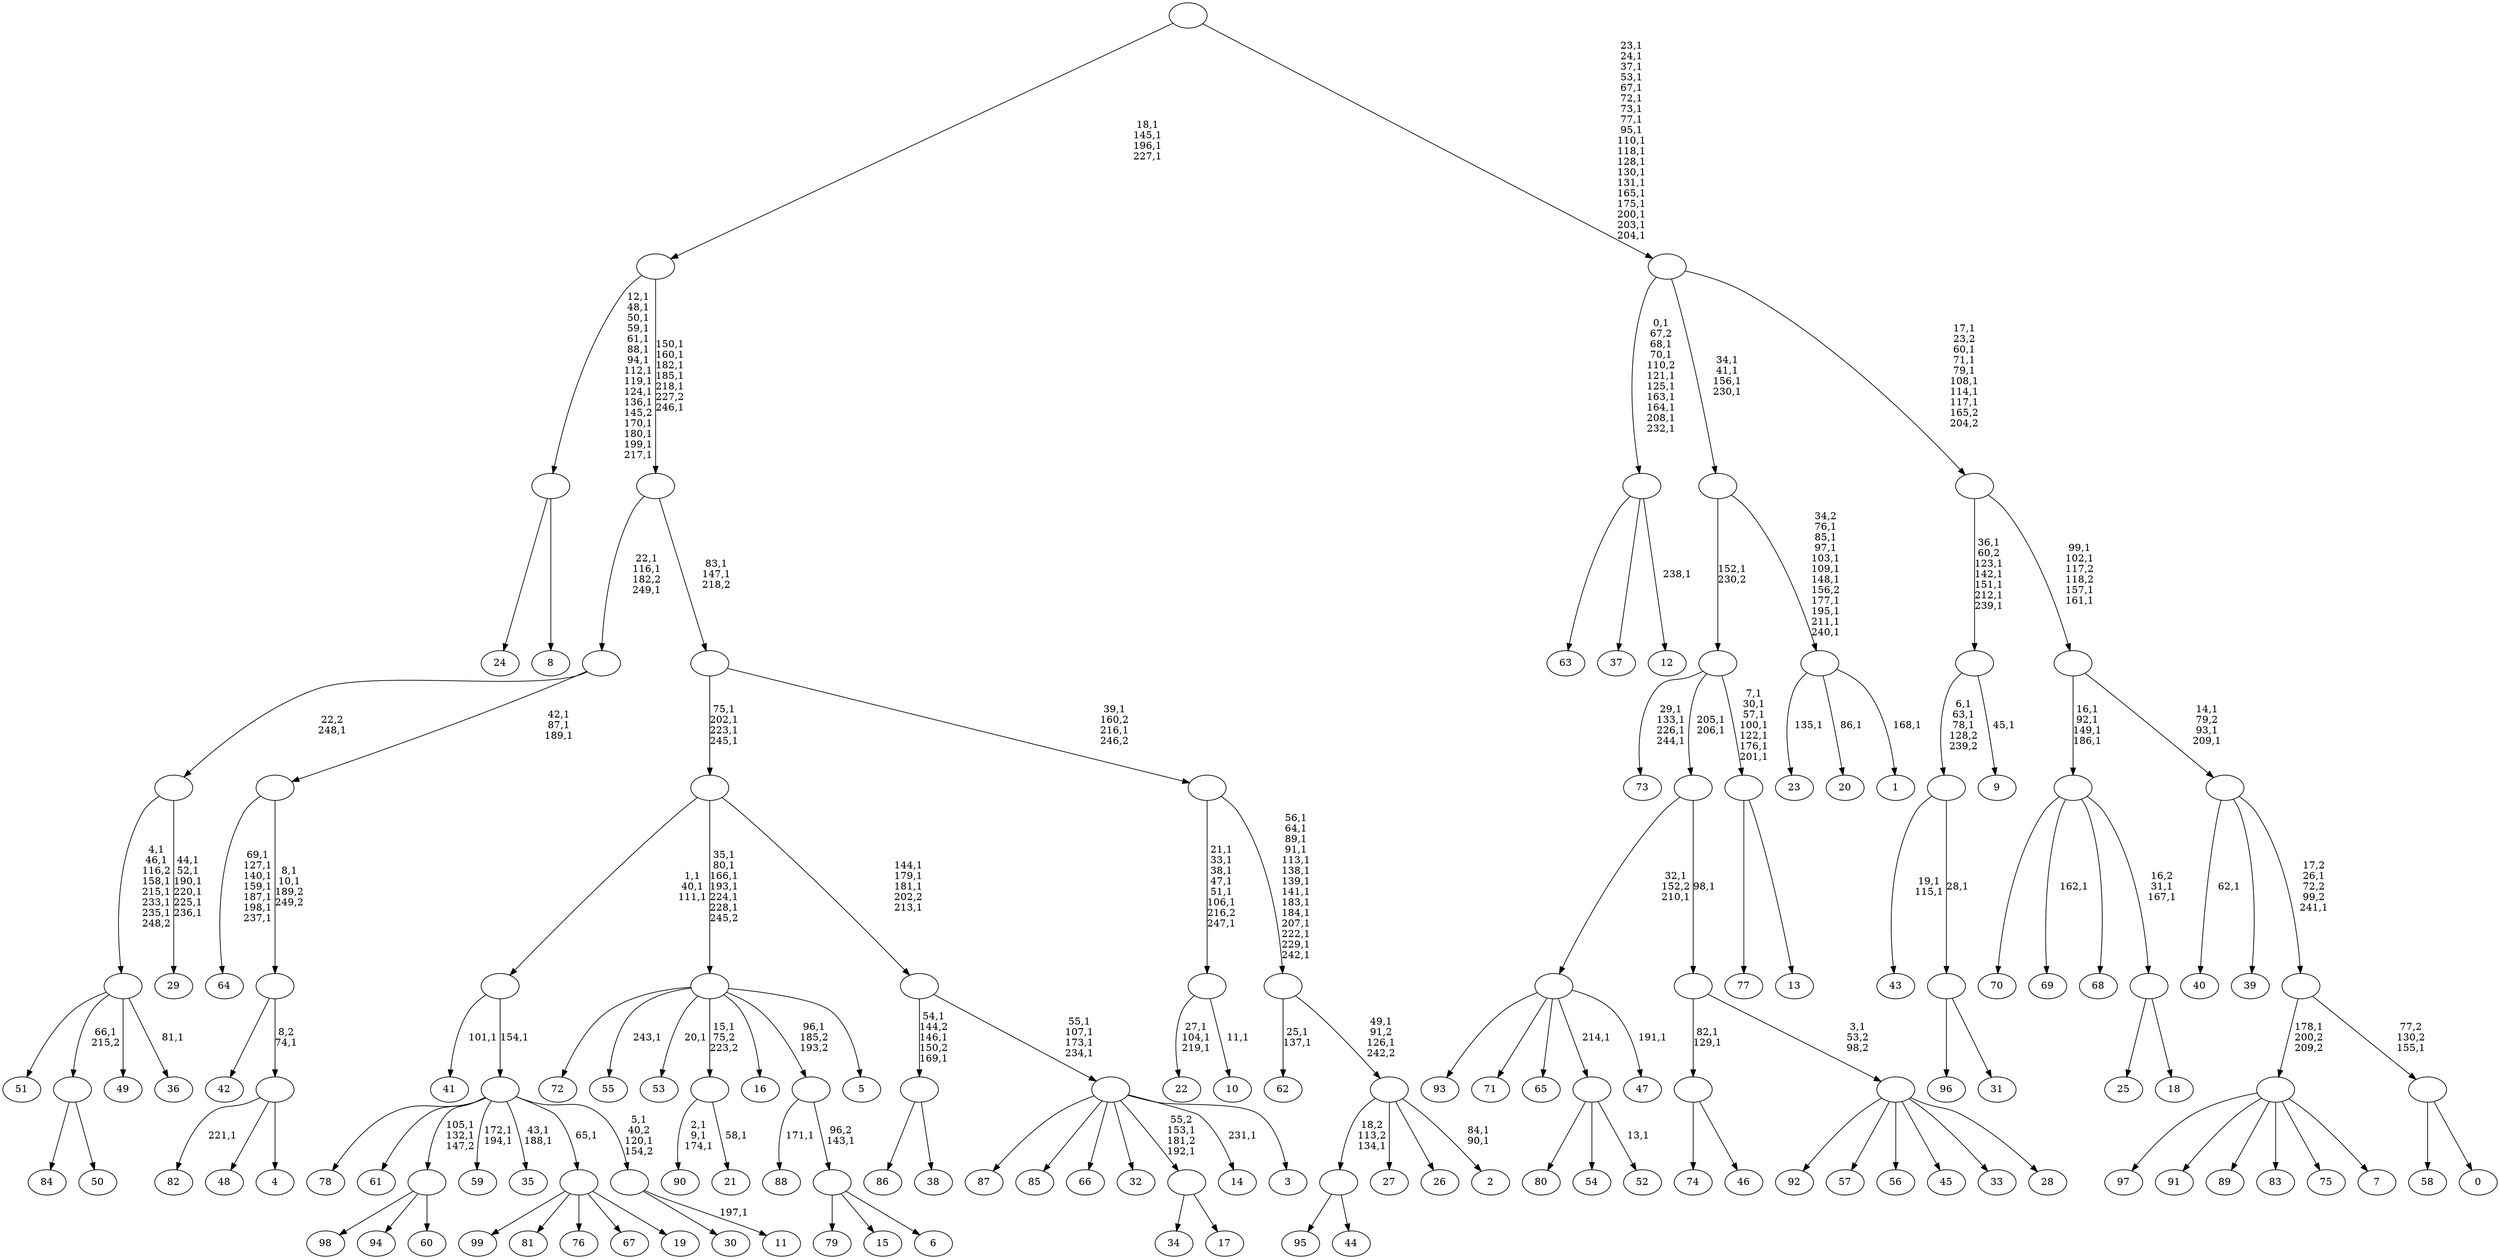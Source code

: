digraph T {
	350 [label="99"]
	349 [label="98"]
	348 [label="97"]
	347 [label="96"]
	346 [label="95"]
	345 [label="94"]
	344 [label="93"]
	343 [label="92"]
	342 [label="91"]
	341 [label="90"]
	337 [label="89"]
	336 [label="88"]
	334 [label="87"]
	333 [label="86"]
	332 [label="85"]
	331 [label="84"]
	330 [label="83"]
	329 [label="82"]
	327 [label="81"]
	326 [label="80"]
	325 [label="79"]
	324 [label="78"]
	323 [label="77"]
	322 [label="76"]
	321 [label="75"]
	320 [label="74"]
	319 [label="73"]
	314 [label="72"]
	313 [label="71"]
	312 [label="70"]
	311 [label="69"]
	309 [label="68"]
	308 [label="67"]
	307 [label="66"]
	306 [label="65"]
	305 [label="64"]
	297 [label="63"]
	296 [label="62"]
	293 [label="61"]
	292 [label="60"]
	291 [label=""]
	289 [label="59"]
	286 [label="58"]
	285 [label="57"]
	284 [label="56"]
	283 [label="55"]
	281 [label="54"]
	280 [label="53"]
	278 [label="52"]
	276 [label=""]
	275 [label="51"]
	274 [label="50"]
	273 [label=""]
	272 [label="49"]
	271 [label="48"]
	270 [label="47"]
	268 [label=""]
	266 [label="46"]
	265 [label=""]
	263 [label="45"]
	262 [label="44"]
	261 [label=""]
	260 [label="43"]
	257 [label="42"]
	256 [label="41"]
	254 [label="40"]
	252 [label="39"]
	251 [label="38"]
	250 [label=""]
	247 [label="37"]
	246 [label="36"]
	244 [label=""]
	238 [label="35"]
	235 [label="34"]
	234 [label="33"]
	233 [label="32"]
	232 [label="31"]
	231 [label=""]
	230 [label=""]
	227 [label="30"]
	226 [label="29"]
	219 [label=""]
	218 [label="28"]
	217 [label=""]
	216 [label=""]
	215 [label=""]
	213 [label="27"]
	212 [label="26"]
	211 [label="25"]
	210 [label="24"]
	209 [label="23"]
	207 [label="22"]
	203 [label="21"]
	201 [label=""]
	200 [label="20"]
	198 [label="19"]
	197 [label=""]
	196 [label="18"]
	195 [label=""]
	193 [label=""]
	189 [label="17"]
	188 [label=""]
	186 [label="16"]
	185 [label="15"]
	184 [label="14"]
	182 [label="13"]
	181 [label=""]
	174 [label=""]
	173 [label="12"]
	171 [label=""]
	162 [label="11"]
	160 [label=""]
	158 [label=""]
	157 [label=""]
	154 [label="10"]
	152 [label=""]
	145 [label="9"]
	143 [label=""]
	137 [label="8"]
	136 [label=""]
	121 [label="7"]
	120 [label=""]
	119 [label="6"]
	118 [label=""]
	117 [label=""]
	116 [label="5"]
	115 [label=""]
	109 [label="4"]
	108 [label=""]
	107 [label=""]
	105 [label=""]
	102 [label=""]
	99 [label="3"]
	98 [label=""]
	94 [label=""]
	90 [label=""]
	86 [label="2"]
	83 [label=""]
	81 [label=""]
	67 [label=""]
	65 [label=""]
	63 [label=""]
	57 [label=""]
	53 [label="1"]
	51 [label=""]
	41 [label=""]
	37 [label="0"]
	36 [label=""]
	35 [label=""]
	33 [label=""]
	30 [label=""]
	26 [label=""]
	19 [label=""]
	0 [label=""]
	291 -> 349 [label=""]
	291 -> 345 [label=""]
	291 -> 292 [label=""]
	276 -> 278 [label="13,1"]
	276 -> 326 [label=""]
	276 -> 281 [label=""]
	273 -> 331 [label=""]
	273 -> 274 [label=""]
	268 -> 270 [label="191,1"]
	268 -> 344 [label=""]
	268 -> 313 [label=""]
	268 -> 306 [label=""]
	268 -> 276 [label="214,1"]
	265 -> 320 [label=""]
	265 -> 266 [label=""]
	261 -> 346 [label=""]
	261 -> 262 [label=""]
	250 -> 333 [label=""]
	250 -> 251 [label=""]
	244 -> 246 [label="81,1"]
	244 -> 275 [label=""]
	244 -> 273 [label="66,1\n215,2"]
	244 -> 272 [label=""]
	231 -> 347 [label=""]
	231 -> 232 [label=""]
	230 -> 260 [label="19,1\n115,1"]
	230 -> 231 [label="28,1"]
	219 -> 226 [label="44,1\n52,1\n190,1\n220,1\n225,1\n236,1"]
	219 -> 244 [label="4,1\n46,1\n116,2\n158,1\n215,1\n233,1\n235,1\n248,2"]
	217 -> 343 [label=""]
	217 -> 285 [label=""]
	217 -> 284 [label=""]
	217 -> 263 [label=""]
	217 -> 234 [label=""]
	217 -> 218 [label=""]
	216 -> 265 [label="82,1\n129,1"]
	216 -> 217 [label="3,1\n53,2\n98,2"]
	215 -> 268 [label="32,1\n152,2\n210,1"]
	215 -> 216 [label="98,1"]
	201 -> 203 [label="58,1"]
	201 -> 341 [label="2,1\n9,1\n174,1"]
	197 -> 350 [label=""]
	197 -> 327 [label=""]
	197 -> 322 [label=""]
	197 -> 308 [label=""]
	197 -> 198 [label=""]
	195 -> 211 [label=""]
	195 -> 196 [label=""]
	193 -> 195 [label="16,2\n31,1\n167,1"]
	193 -> 311 [label="162,1"]
	193 -> 312 [label=""]
	193 -> 309 [label=""]
	188 -> 235 [label=""]
	188 -> 189 [label=""]
	181 -> 323 [label=""]
	181 -> 182 [label=""]
	174 -> 181 [label="7,1\n30,1\n57,1\n100,1\n122,1\n176,1\n201,1"]
	174 -> 215 [label="205,1\n206,1"]
	174 -> 319 [label="29,1\n133,1\n226,1\n244,1"]
	171 -> 173 [label="238,1"]
	171 -> 297 [label=""]
	171 -> 247 [label=""]
	160 -> 162 [label="197,1"]
	160 -> 227 [label=""]
	158 -> 160 [label="5,1\n40,2\n120,1\n154,2"]
	158 -> 238 [label="43,1\n188,1"]
	158 -> 289 [label="172,1\n194,1"]
	158 -> 291 [label="105,1\n132,1\n147,2"]
	158 -> 324 [label=""]
	158 -> 293 [label=""]
	158 -> 197 [label="65,1"]
	157 -> 256 [label="101,1"]
	157 -> 158 [label="154,1"]
	152 -> 154 [label="11,1"]
	152 -> 207 [label="27,1\n104,1\n219,1"]
	143 -> 145 [label="45,1"]
	143 -> 230 [label="6,1\n63,1\n78,1\n128,2\n239,2"]
	136 -> 210 [label=""]
	136 -> 137 [label=""]
	120 -> 348 [label=""]
	120 -> 342 [label=""]
	120 -> 337 [label=""]
	120 -> 330 [label=""]
	120 -> 321 [label=""]
	120 -> 121 [label=""]
	118 -> 325 [label=""]
	118 -> 185 [label=""]
	118 -> 119 [label=""]
	117 -> 336 [label="171,1"]
	117 -> 118 [label="96,2\n143,1"]
	115 -> 280 [label="20,1"]
	115 -> 283 [label="243,1"]
	115 -> 314 [label=""]
	115 -> 201 [label="15,1\n75,2\n223,2"]
	115 -> 186 [label=""]
	115 -> 117 [label="96,1\n185,2\n193,2"]
	115 -> 116 [label=""]
	108 -> 329 [label="221,1"]
	108 -> 271 [label=""]
	108 -> 109 [label=""]
	107 -> 257 [label=""]
	107 -> 108 [label="8,2\n74,1"]
	105 -> 107 [label="8,1\n10,1\n189,2\n249,2"]
	105 -> 305 [label="69,1\n127,1\n140,1\n159,1\n187,1\n198,1\n237,1"]
	102 -> 105 [label="42,1\n87,1\n189,1"]
	102 -> 219 [label="22,2\n248,1"]
	98 -> 184 [label="231,1"]
	98 -> 188 [label="55,2\n153,1\n181,2\n192,1"]
	98 -> 334 [label=""]
	98 -> 332 [label=""]
	98 -> 307 [label=""]
	98 -> 233 [label=""]
	98 -> 99 [label=""]
	94 -> 98 [label="55,1\n107,1\n173,1\n234,1"]
	94 -> 250 [label="54,1\n144,2\n146,1\n150,2\n169,1"]
	90 -> 94 [label="144,1\n179,1\n181,1\n202,2\n213,1"]
	90 -> 115 [label="35,1\n80,1\n166,1\n193,1\n224,1\n228,1\n245,2"]
	90 -> 157 [label="1,1\n40,1\n111,1"]
	83 -> 86 [label="84,1\n90,1"]
	83 -> 261 [label="18,2\n113,2\n134,1"]
	83 -> 213 [label=""]
	83 -> 212 [label=""]
	81 -> 83 [label="49,1\n91,2\n126,1\n242,2"]
	81 -> 296 [label="25,1\n137,1"]
	67 -> 81 [label="56,1\n64,1\n89,1\n91,1\n113,1\n138,1\n139,1\n141,1\n183,1\n184,1\n207,1\n222,1\n229,1\n242,1"]
	67 -> 152 [label="21,1\n33,1\n38,1\n47,1\n51,1\n106,1\n216,2\n247,1"]
	65 -> 67 [label="39,1\n160,2\n216,1\n246,2"]
	65 -> 90 [label="75,1\n202,1\n223,1\n245,1"]
	63 -> 65 [label="83,1\n147,1\n218,2"]
	63 -> 102 [label="22,1\n116,1\n182,2\n249,1"]
	57 -> 63 [label="150,1\n160,1\n182,1\n185,1\n218,1\n227,2\n246,1"]
	57 -> 136 [label="12,1\n48,1\n50,1\n59,1\n61,1\n88,1\n94,1\n112,1\n119,1\n124,1\n136,1\n145,2\n170,1\n180,1\n199,1\n217,1"]
	51 -> 53 [label="168,1"]
	51 -> 200 [label="86,1"]
	51 -> 209 [label="135,1"]
	41 -> 51 [label="34,2\n76,1\n85,1\n97,1\n103,1\n109,1\n148,1\n156,2\n177,1\n195,1\n211,1\n240,1"]
	41 -> 174 [label="152,1\n230,2"]
	36 -> 286 [label=""]
	36 -> 37 [label=""]
	35 -> 120 [label="178,1\n200,2\n209,2"]
	35 -> 36 [label="77,2\n130,2\n155,1"]
	33 -> 35 [label="17,2\n26,1\n72,2\n99,2\n241,1"]
	33 -> 254 [label="62,1"]
	33 -> 252 [label=""]
	30 -> 33 [label="14,1\n79,2\n93,1\n209,1"]
	30 -> 193 [label="16,1\n92,1\n149,1\n186,1"]
	26 -> 30 [label="99,1\n102,1\n117,2\n118,2\n157,1\n161,1"]
	26 -> 143 [label="36,1\n60,2\n123,1\n142,1\n151,1\n212,1\n239,1"]
	19 -> 26 [label="17,1\n23,2\n60,1\n71,1\n79,1\n108,1\n114,1\n117,1\n165,2\n204,2"]
	19 -> 41 [label="34,1\n41,1\n156,1\n230,1"]
	19 -> 171 [label="0,1\n67,2\n68,1\n70,1\n110,2\n121,1\n125,1\n163,1\n164,1\n208,1\n232,1"]
	0 -> 19 [label="23,1\n24,1\n37,1\n53,1\n67,1\n72,1\n73,1\n77,1\n95,1\n110,1\n118,1\n128,1\n130,1\n131,1\n165,1\n175,1\n200,1\n203,1\n204,1"]
	0 -> 57 [label="18,1\n145,1\n196,1\n227,1"]
}
